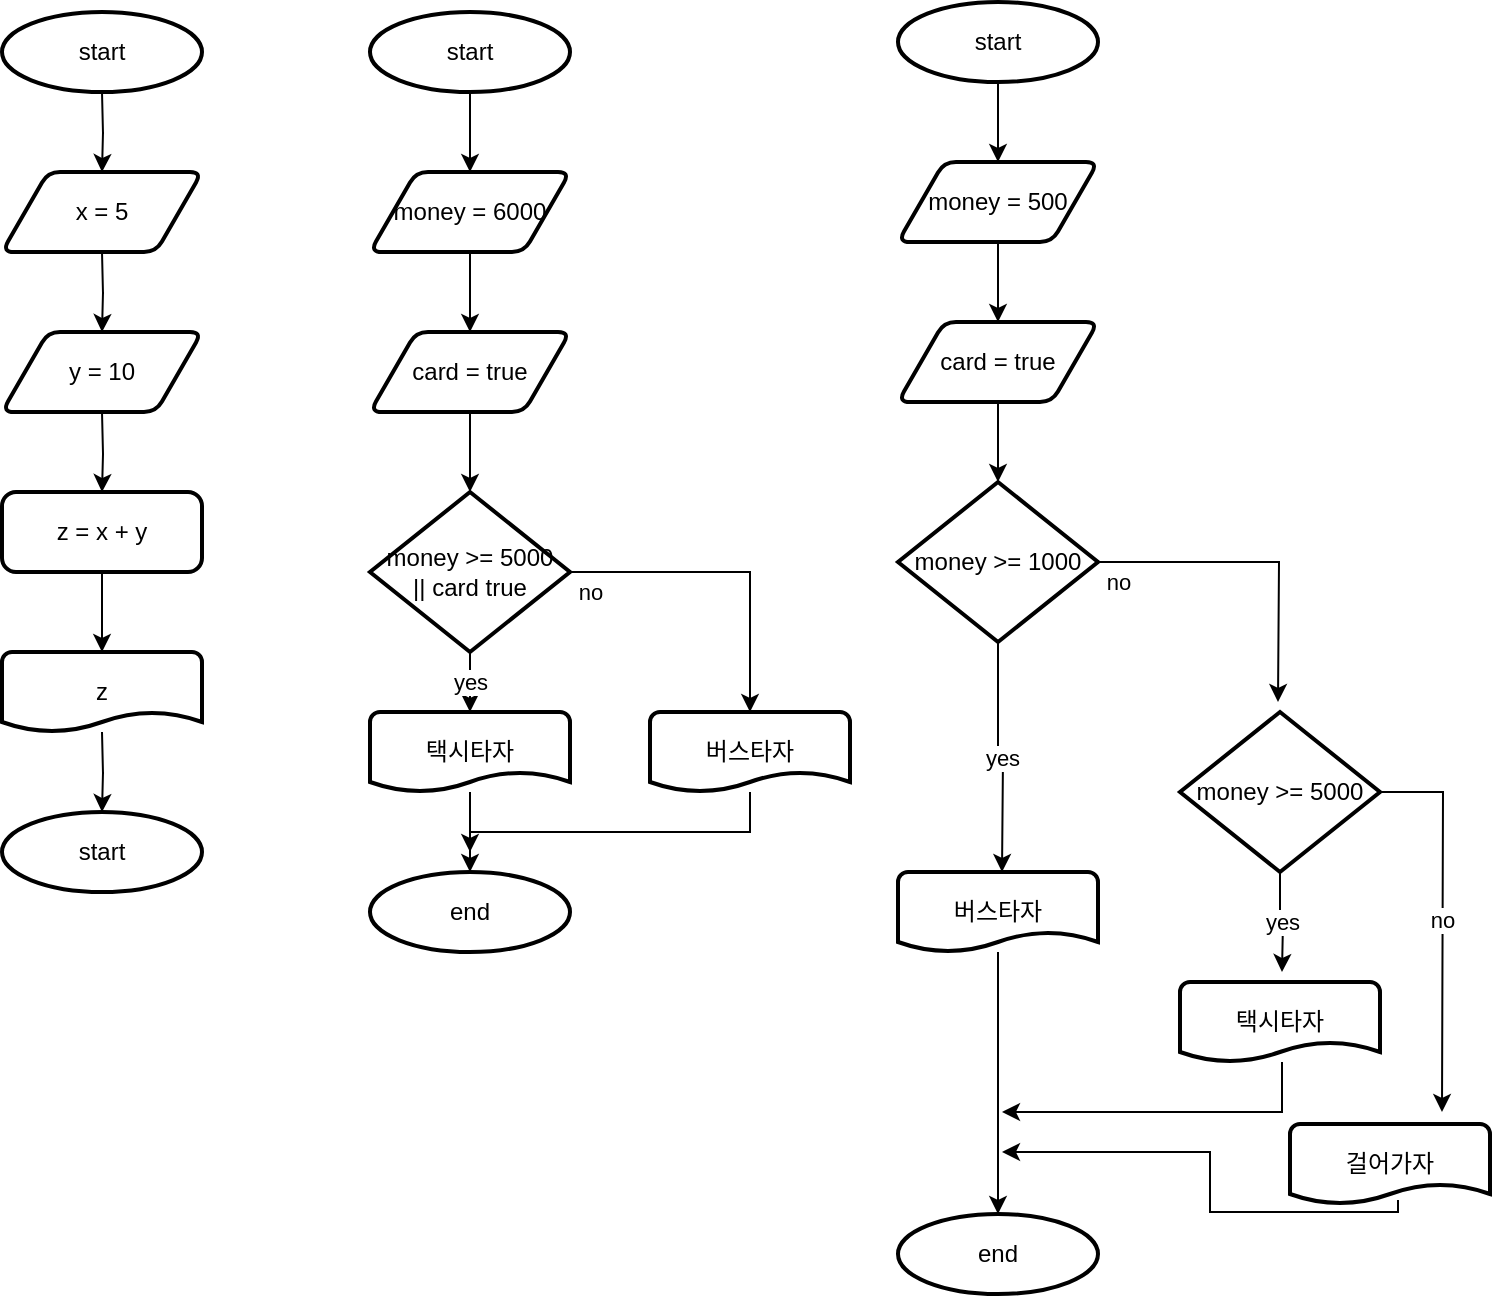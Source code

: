 <mxfile version="20.2.3" type="device"><diagram id="WnbLm92MIrflO_GEpZ2V" name="페이지-1"><mxGraphModel dx="1102" dy="865" grid="1" gridSize="10" guides="1" tooltips="1" connect="1" arrows="1" fold="1" page="1" pageScale="1" pageWidth="827" pageHeight="1169" math="0" shadow="0"><root><mxCell id="0"/><mxCell id="1" parent="0"/><mxCell id="ObxStbv7b54teWl2Cjuc-24" value="" style="edgeStyle=orthogonalEdgeStyle;rounded=0;orthogonalLoop=1;jettySize=auto;html=1;" edge="1" parent="1"><mxGeometry relative="1" as="geometry"><mxPoint x="130" y="440" as="sourcePoint"/><mxPoint x="130" y="480" as="targetPoint"/></mxGeometry></mxCell><mxCell id="ObxStbv7b54teWl2Cjuc-19" value="" style="edgeStyle=orthogonalEdgeStyle;rounded=0;orthogonalLoop=1;jettySize=auto;html=1;" edge="1" parent="1"><mxGeometry relative="1" as="geometry"><mxPoint x="130" y="120" as="sourcePoint"/><mxPoint x="130" y="160" as="targetPoint"/></mxGeometry></mxCell><mxCell id="ObxStbv7b54teWl2Cjuc-20" value="" style="edgeStyle=orthogonalEdgeStyle;rounded=0;orthogonalLoop=1;jettySize=auto;html=1;" edge="1" parent="1"><mxGeometry relative="1" as="geometry"><mxPoint x="130" y="200" as="sourcePoint"/><mxPoint x="130" y="240" as="targetPoint"/></mxGeometry></mxCell><mxCell id="ObxStbv7b54teWl2Cjuc-21" value="" style="edgeStyle=orthogonalEdgeStyle;rounded=0;orthogonalLoop=1;jettySize=auto;html=1;" edge="1" parent="1" target="ObxStbv7b54teWl2Cjuc-18"><mxGeometry relative="1" as="geometry"><mxPoint x="130" y="280" as="sourcePoint"/></mxGeometry></mxCell><mxCell id="ObxStbv7b54teWl2Cjuc-27" value="" style="edgeStyle=orthogonalEdgeStyle;rounded=0;orthogonalLoop=1;jettySize=auto;html=1;" edge="1" parent="1" source="ObxStbv7b54teWl2Cjuc-18"><mxGeometry relative="1" as="geometry"><mxPoint x="130" y="400" as="targetPoint"/></mxGeometry></mxCell><mxCell id="ObxStbv7b54teWl2Cjuc-18" value="z = x + y" style="rounded=1;whiteSpace=wrap;html=1;absoluteArcSize=1;arcSize=14;strokeWidth=2;" vertex="1" parent="1"><mxGeometry x="80" y="320" width="100" height="40" as="geometry"/></mxCell><mxCell id="ObxStbv7b54teWl2Cjuc-28" value="start" style="strokeWidth=2;html=1;shape=mxgraph.flowchart.start_1;whiteSpace=wrap;" vertex="1" parent="1"><mxGeometry x="80" y="80" width="100" height="40" as="geometry"/></mxCell><mxCell id="ObxStbv7b54teWl2Cjuc-30" value="start" style="strokeWidth=2;html=1;shape=mxgraph.flowchart.start_1;whiteSpace=wrap;" vertex="1" parent="1"><mxGeometry x="80" y="480" width="100" height="40" as="geometry"/></mxCell><mxCell id="ObxStbv7b54teWl2Cjuc-31" value="z" style="strokeWidth=2;html=1;shape=mxgraph.flowchart.document2;whiteSpace=wrap;size=0.25;" vertex="1" parent="1"><mxGeometry x="80" y="400" width="100" height="40" as="geometry"/></mxCell><mxCell id="ObxStbv7b54teWl2Cjuc-32" value="x = 5" style="shape=parallelogram;html=1;strokeWidth=2;perimeter=parallelogramPerimeter;whiteSpace=wrap;rounded=1;arcSize=12;size=0.23;" vertex="1" parent="1"><mxGeometry x="80" y="160" width="100" height="40" as="geometry"/></mxCell><mxCell id="ObxStbv7b54teWl2Cjuc-33" value="y = 10" style="shape=parallelogram;html=1;strokeWidth=2;perimeter=parallelogramPerimeter;whiteSpace=wrap;rounded=1;arcSize=12;size=0.23;" vertex="1" parent="1"><mxGeometry x="80" y="240" width="100" height="40" as="geometry"/></mxCell><mxCell id="ObxStbv7b54teWl2Cjuc-42" value="" style="edgeStyle=orthogonalEdgeStyle;rounded=0;orthogonalLoop=1;jettySize=auto;html=1;" edge="1" parent="1" source="ObxStbv7b54teWl2Cjuc-35" target="ObxStbv7b54teWl2Cjuc-38"><mxGeometry relative="1" as="geometry"/></mxCell><mxCell id="ObxStbv7b54teWl2Cjuc-35" value="start" style="strokeWidth=2;html=1;shape=mxgraph.flowchart.start_1;whiteSpace=wrap;" vertex="1" parent="1"><mxGeometry x="264" y="80" width="100" height="40" as="geometry"/></mxCell><mxCell id="ObxStbv7b54teWl2Cjuc-36" value="end" style="strokeWidth=2;html=1;shape=mxgraph.flowchart.start_1;whiteSpace=wrap;" vertex="1" parent="1"><mxGeometry x="264" y="510" width="100" height="40" as="geometry"/></mxCell><mxCell id="ObxStbv7b54teWl2Cjuc-46" value="no" style="edgeStyle=orthogonalEdgeStyle;rounded=0;orthogonalLoop=1;jettySize=auto;html=1;" edge="1" parent="1" source="ObxStbv7b54teWl2Cjuc-37" target="ObxStbv7b54teWl2Cjuc-41"><mxGeometry x="-0.875" y="-10" relative="1" as="geometry"><mxPoint as="offset"/></mxGeometry></mxCell><mxCell id="ObxStbv7b54teWl2Cjuc-48" value="yes" style="edgeStyle=orthogonalEdgeStyle;rounded=0;orthogonalLoop=1;jettySize=auto;html=1;" edge="1" parent="1" source="ObxStbv7b54teWl2Cjuc-37" target="ObxStbv7b54teWl2Cjuc-40"><mxGeometry relative="1" as="geometry"/></mxCell><mxCell id="ObxStbv7b54teWl2Cjuc-37" value="money &amp;gt;= 5000&lt;br&gt;|| card true" style="strokeWidth=2;html=1;shape=mxgraph.flowchart.decision;whiteSpace=wrap;" vertex="1" parent="1"><mxGeometry x="264" y="320" width="100" height="80" as="geometry"/></mxCell><mxCell id="ObxStbv7b54teWl2Cjuc-43" value="" style="edgeStyle=orthogonalEdgeStyle;rounded=0;orthogonalLoop=1;jettySize=auto;html=1;" edge="1" parent="1" source="ObxStbv7b54teWl2Cjuc-38" target="ObxStbv7b54teWl2Cjuc-39"><mxGeometry relative="1" as="geometry"/></mxCell><mxCell id="ObxStbv7b54teWl2Cjuc-38" value="money = 6000" style="shape=parallelogram;html=1;strokeWidth=2;perimeter=parallelogramPerimeter;whiteSpace=wrap;rounded=1;arcSize=12;size=0.23;" vertex="1" parent="1"><mxGeometry x="264" y="160" width="100" height="40" as="geometry"/></mxCell><mxCell id="ObxStbv7b54teWl2Cjuc-44" value="" style="edgeStyle=orthogonalEdgeStyle;rounded=0;orthogonalLoop=1;jettySize=auto;html=1;" edge="1" parent="1" source="ObxStbv7b54teWl2Cjuc-39" target="ObxStbv7b54teWl2Cjuc-37"><mxGeometry relative="1" as="geometry"/></mxCell><mxCell id="ObxStbv7b54teWl2Cjuc-39" value="card = true" style="shape=parallelogram;html=1;strokeWidth=2;perimeter=parallelogramPerimeter;whiteSpace=wrap;rounded=1;arcSize=12;size=0.23;" vertex="1" parent="1"><mxGeometry x="264" y="240" width="100" height="40" as="geometry"/></mxCell><mxCell id="ObxStbv7b54teWl2Cjuc-49" value="" style="edgeStyle=orthogonalEdgeStyle;rounded=0;orthogonalLoop=1;jettySize=auto;html=1;" edge="1" parent="1" source="ObxStbv7b54teWl2Cjuc-40" target="ObxStbv7b54teWl2Cjuc-36"><mxGeometry relative="1" as="geometry"/></mxCell><mxCell id="ObxStbv7b54teWl2Cjuc-40" value="택시타자" style="strokeWidth=2;html=1;shape=mxgraph.flowchart.document2;whiteSpace=wrap;size=0.25;" vertex="1" parent="1"><mxGeometry x="264" y="430" width="100" height="40" as="geometry"/></mxCell><mxCell id="ObxStbv7b54teWl2Cjuc-52" style="edgeStyle=orthogonalEdgeStyle;rounded=0;orthogonalLoop=1;jettySize=auto;html=1;" edge="1" parent="1" source="ObxStbv7b54teWl2Cjuc-41"><mxGeometry relative="1" as="geometry"><mxPoint x="314" y="500" as="targetPoint"/><Array as="points"><mxPoint x="454" y="490"/><mxPoint x="314" y="490"/></Array></mxGeometry></mxCell><mxCell id="ObxStbv7b54teWl2Cjuc-41" value="버스타자" style="strokeWidth=2;html=1;shape=mxgraph.flowchart.document2;whiteSpace=wrap;size=0.25;" vertex="1" parent="1"><mxGeometry x="404" y="430" width="100" height="40" as="geometry"/></mxCell><mxCell id="ObxStbv7b54teWl2Cjuc-53" value="" style="edgeStyle=orthogonalEdgeStyle;rounded=0;orthogonalLoop=1;jettySize=auto;html=1;" edge="1" parent="1" source="ObxStbv7b54teWl2Cjuc-54" target="ObxStbv7b54teWl2Cjuc-60"><mxGeometry relative="1" as="geometry"/></mxCell><mxCell id="ObxStbv7b54teWl2Cjuc-54" value="start" style="strokeWidth=2;html=1;shape=mxgraph.flowchart.start_1;whiteSpace=wrap;" vertex="1" parent="1"><mxGeometry x="528" y="75" width="100" height="40" as="geometry"/></mxCell><mxCell id="ObxStbv7b54teWl2Cjuc-55" value="end" style="strokeWidth=2;html=1;shape=mxgraph.flowchart.start_1;whiteSpace=wrap;" vertex="1" parent="1"><mxGeometry x="528" y="681" width="100" height="40" as="geometry"/></mxCell><mxCell id="ObxStbv7b54teWl2Cjuc-56" value="no" style="edgeStyle=orthogonalEdgeStyle;rounded=0;orthogonalLoop=1;jettySize=auto;html=1;" edge="1" parent="1" source="ObxStbv7b54teWl2Cjuc-58"><mxGeometry x="-0.875" y="-10" relative="1" as="geometry"><mxPoint as="offset"/><mxPoint x="718" y="425" as="targetPoint"/></mxGeometry></mxCell><mxCell id="ObxStbv7b54teWl2Cjuc-57" value="yes" style="edgeStyle=orthogonalEdgeStyle;rounded=0;orthogonalLoop=1;jettySize=auto;html=1;" edge="1" parent="1" source="ObxStbv7b54teWl2Cjuc-58"><mxGeometry relative="1" as="geometry"><mxPoint x="580" y="510" as="targetPoint"/></mxGeometry></mxCell><mxCell id="ObxStbv7b54teWl2Cjuc-58" value="money &amp;gt;= 1000&lt;br&gt;" style="strokeWidth=2;html=1;shape=mxgraph.flowchart.decision;whiteSpace=wrap;" vertex="1" parent="1"><mxGeometry x="528" y="315" width="100" height="80" as="geometry"/></mxCell><mxCell id="ObxStbv7b54teWl2Cjuc-59" value="" style="edgeStyle=orthogonalEdgeStyle;rounded=0;orthogonalLoop=1;jettySize=auto;html=1;" edge="1" parent="1" source="ObxStbv7b54teWl2Cjuc-60" target="ObxStbv7b54teWl2Cjuc-62"><mxGeometry relative="1" as="geometry"/></mxCell><mxCell id="ObxStbv7b54teWl2Cjuc-60" value="money = 500" style="shape=parallelogram;html=1;strokeWidth=2;perimeter=parallelogramPerimeter;whiteSpace=wrap;rounded=1;arcSize=12;size=0.23;" vertex="1" parent="1"><mxGeometry x="528" y="155" width="100" height="40" as="geometry"/></mxCell><mxCell id="ObxStbv7b54teWl2Cjuc-61" value="" style="edgeStyle=orthogonalEdgeStyle;rounded=0;orthogonalLoop=1;jettySize=auto;html=1;" edge="1" parent="1" source="ObxStbv7b54teWl2Cjuc-62" target="ObxStbv7b54teWl2Cjuc-58"><mxGeometry relative="1" as="geometry"/></mxCell><mxCell id="ObxStbv7b54teWl2Cjuc-62" value="card = true" style="shape=parallelogram;html=1;strokeWidth=2;perimeter=parallelogramPerimeter;whiteSpace=wrap;rounded=1;arcSize=12;size=0.23;" vertex="1" parent="1"><mxGeometry x="528" y="235" width="100" height="40" as="geometry"/></mxCell><mxCell id="ObxStbv7b54teWl2Cjuc-69" value="yes" style="edgeStyle=orthogonalEdgeStyle;rounded=0;orthogonalLoop=1;jettySize=auto;html=1;" edge="1" parent="1" source="ObxStbv7b54teWl2Cjuc-67"><mxGeometry relative="1" as="geometry"><mxPoint x="720" y="560" as="targetPoint"/></mxGeometry></mxCell><mxCell id="ObxStbv7b54teWl2Cjuc-82" value="no" style="edgeStyle=orthogonalEdgeStyle;rounded=0;orthogonalLoop=1;jettySize=auto;html=1;" edge="1" parent="1" source="ObxStbv7b54teWl2Cjuc-67"><mxGeometry relative="1" as="geometry"><mxPoint x="800" y="630" as="targetPoint"/></mxGeometry></mxCell><mxCell id="ObxStbv7b54teWl2Cjuc-67" value="money &amp;gt;= 5000" style="strokeWidth=2;html=1;shape=mxgraph.flowchart.decision;whiteSpace=wrap;" vertex="1" parent="1"><mxGeometry x="669" y="430" width="100" height="80" as="geometry"/></mxCell><mxCell id="ObxStbv7b54teWl2Cjuc-76" style="edgeStyle=orthogonalEdgeStyle;rounded=0;orthogonalLoop=1;jettySize=auto;html=1;entryX=0.5;entryY=0;entryDx=0;entryDy=0;entryPerimeter=0;" edge="1" parent="1" source="ObxStbv7b54teWl2Cjuc-71" target="ObxStbv7b54teWl2Cjuc-55"><mxGeometry relative="1" as="geometry"/></mxCell><mxCell id="ObxStbv7b54teWl2Cjuc-71" value="버스타자" style="strokeWidth=2;html=1;shape=mxgraph.flowchart.document2;whiteSpace=wrap;size=0.25;" vertex="1" parent="1"><mxGeometry x="528" y="510" width="100" height="40" as="geometry"/></mxCell><mxCell id="ObxStbv7b54teWl2Cjuc-77" style="edgeStyle=orthogonalEdgeStyle;rounded=0;orthogonalLoop=1;jettySize=auto;html=1;" edge="1" parent="1" source="ObxStbv7b54teWl2Cjuc-72"><mxGeometry relative="1" as="geometry"><mxPoint x="580" y="630" as="targetPoint"/><Array as="points"><mxPoint x="720" y="630"/></Array></mxGeometry></mxCell><mxCell id="ObxStbv7b54teWl2Cjuc-72" value="택시타자" style="strokeWidth=2;html=1;shape=mxgraph.flowchart.document2;whiteSpace=wrap;size=0.25;" vertex="1" parent="1"><mxGeometry x="669" y="565" width="100" height="40" as="geometry"/></mxCell><mxCell id="ObxStbv7b54teWl2Cjuc-80" style="edgeStyle=orthogonalEdgeStyle;rounded=0;orthogonalLoop=1;jettySize=auto;html=1;exitX=0.54;exitY=0.95;exitDx=0;exitDy=0;exitPerimeter=0;" edge="1" parent="1" source="ObxStbv7b54teWl2Cjuc-73"><mxGeometry relative="1" as="geometry"><mxPoint x="580" y="650" as="targetPoint"/><Array as="points"><mxPoint x="778" y="680"/><mxPoint x="684" y="680"/><mxPoint x="684" y="650"/></Array></mxGeometry></mxCell><mxCell id="ObxStbv7b54teWl2Cjuc-73" value="걸어가자" style="strokeWidth=2;html=1;shape=mxgraph.flowchart.document2;whiteSpace=wrap;size=0.25;" vertex="1" parent="1"><mxGeometry x="724" y="636" width="100" height="40" as="geometry"/></mxCell></root></mxGraphModel></diagram></mxfile>